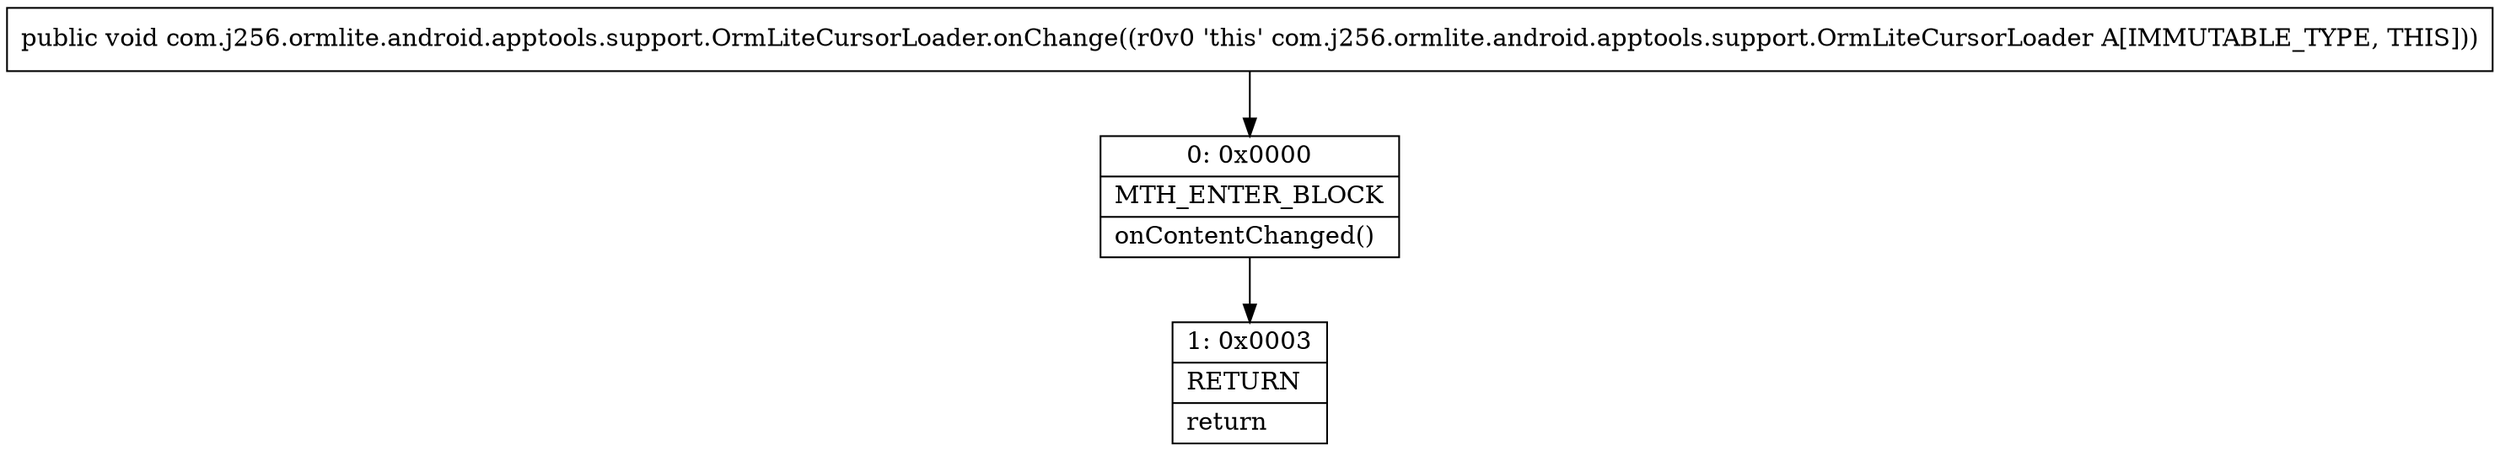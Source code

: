 digraph "CFG forcom.j256.ormlite.android.apptools.support.OrmLiteCursorLoader.onChange()V" {
Node_0 [shape=record,label="{0\:\ 0x0000|MTH_ENTER_BLOCK\l|onContentChanged()\l}"];
Node_1 [shape=record,label="{1\:\ 0x0003|RETURN\l|return\l}"];
MethodNode[shape=record,label="{public void com.j256.ormlite.android.apptools.support.OrmLiteCursorLoader.onChange((r0v0 'this' com.j256.ormlite.android.apptools.support.OrmLiteCursorLoader A[IMMUTABLE_TYPE, THIS])) }"];
MethodNode -> Node_0;
Node_0 -> Node_1;
}

